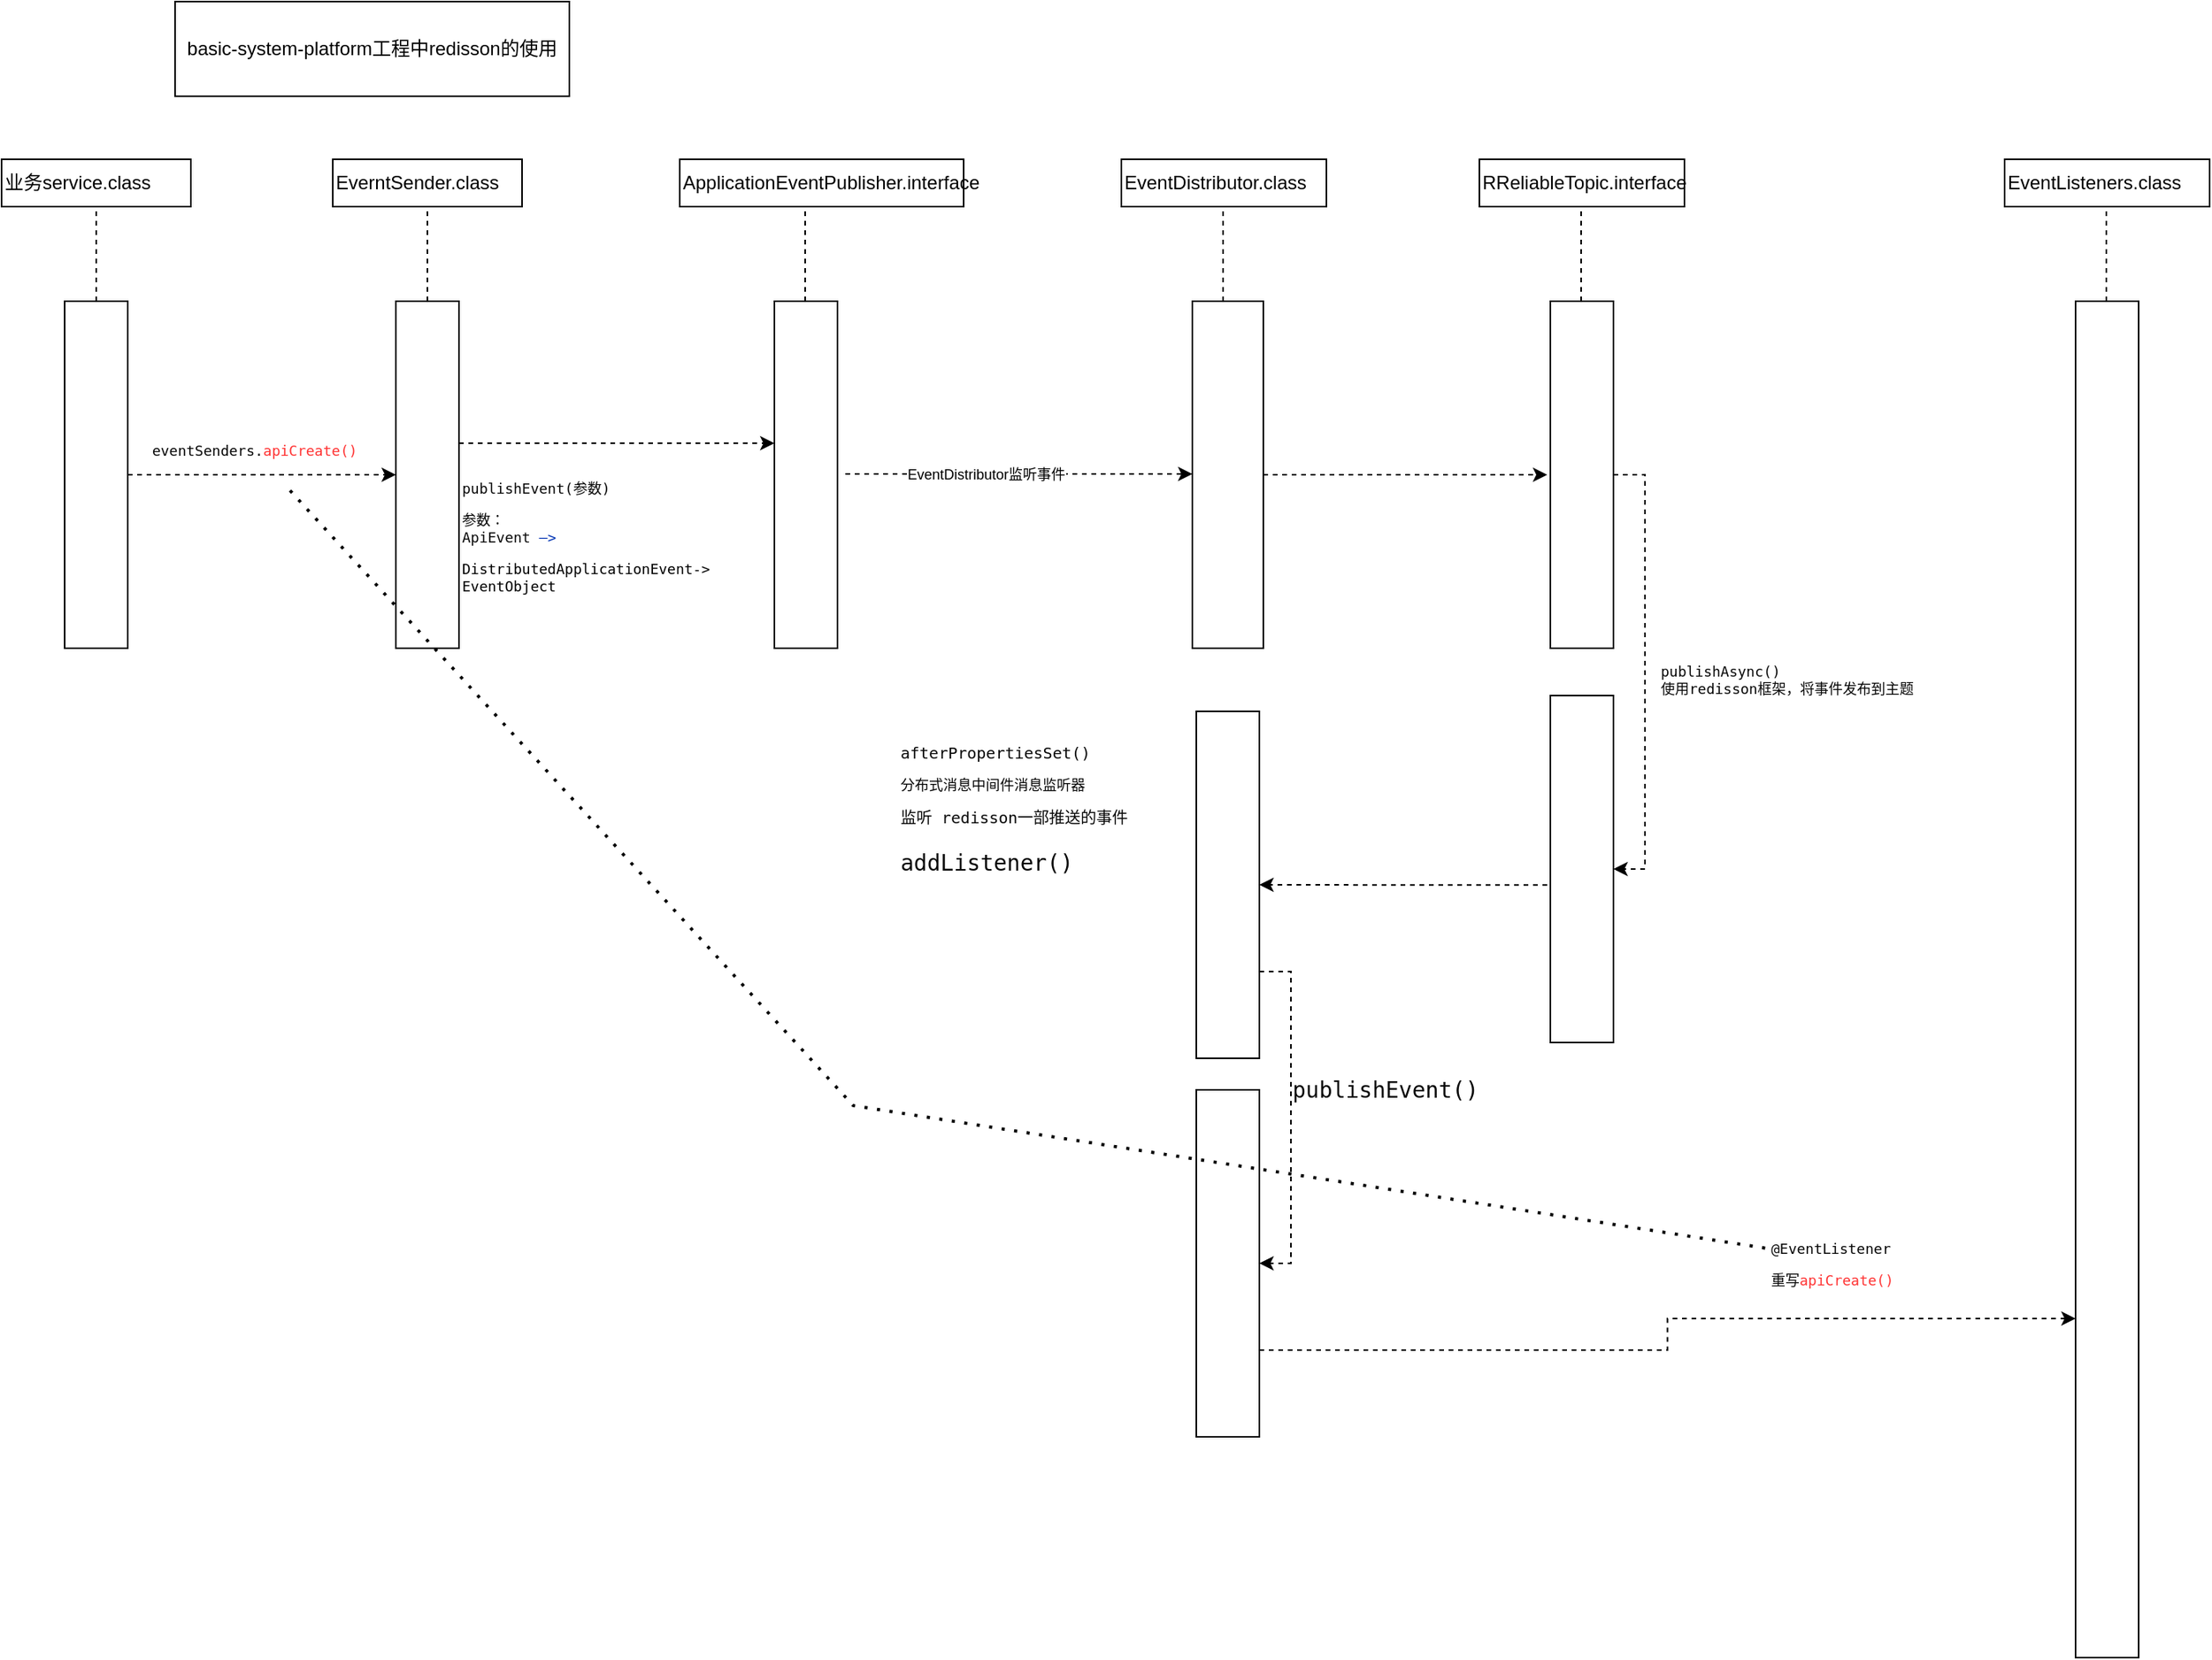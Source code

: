 <mxfile version="20.8.5" type="github">
  <diagram id="lzR9WTqNMokMjlMZCket" name="第 1 页">
    <mxGraphModel dx="2327" dy="784" grid="1" gridSize="10" guides="1" tooltips="1" connect="1" arrows="1" fold="1" page="1" pageScale="1" pageWidth="827" pageHeight="1169" math="0" shadow="0">
      <root>
        <mxCell id="0" />
        <mxCell id="1" parent="0" />
        <mxCell id="b4XzP5kvtJkdpVzACAJ3-1" value="basic-system-platform工程中redisson的使用" style="rounded=0;whiteSpace=wrap;html=1;" parent="1" vertex="1">
          <mxGeometry width="250" height="60" as="geometry" />
        </mxCell>
        <mxCell id="b4XzP5kvtJkdpVzACAJ3-2" value="EverntSender.class" style="rounded=0;whiteSpace=wrap;html=1;align=left;" parent="1" vertex="1">
          <mxGeometry x="100" y="100" width="120" height="30" as="geometry" />
        </mxCell>
        <mxCell id="K12D8q6yLpKOAg62nF1a-1" value="ApplicationEventPublisher.interface" style="rounded=0;whiteSpace=wrap;html=1;align=left;" vertex="1" parent="1">
          <mxGeometry x="320" y="100" width="180" height="30" as="geometry" />
        </mxCell>
        <mxCell id="K12D8q6yLpKOAg62nF1a-2" value="&lt;pre style=&quot;background-color:#ffffff;color:#080808;font-family:&#39;JetBrains Mono&#39;,monospace;font-size:13.5pt;&quot;&gt;&lt;br&gt;&lt;/pre&gt;" style="rounded=0;whiteSpace=wrap;html=1;" vertex="1" parent="1">
          <mxGeometry x="140" y="190" width="40" height="220" as="geometry" />
        </mxCell>
        <mxCell id="K12D8q6yLpKOAg62nF1a-3" value="" style="endArrow=none;dashed=1;html=1;rounded=0;entryX=0.5;entryY=1;entryDx=0;entryDy=0;" edge="1" parent="1" source="K12D8q6yLpKOAg62nF1a-2" target="b4XzP5kvtJkdpVzACAJ3-2">
          <mxGeometry width="50" height="50" relative="1" as="geometry">
            <mxPoint x="390" y="300" as="sourcePoint" />
            <mxPoint x="440" y="250" as="targetPoint" />
          </mxGeometry>
        </mxCell>
        <mxCell id="K12D8q6yLpKOAg62nF1a-5" value="" style="rounded=0;whiteSpace=wrap;html=1;" vertex="1" parent="1">
          <mxGeometry x="380" y="190" width="40" height="220" as="geometry" />
        </mxCell>
        <mxCell id="K12D8q6yLpKOAg62nF1a-8" value="" style="endArrow=classic;html=1;rounded=0;exitX=1;exitY=0.409;exitDx=0;exitDy=0;exitPerimeter=0;dashed=1;" edge="1" parent="1" source="K12D8q6yLpKOAg62nF1a-2">
          <mxGeometry width="50" height="50" relative="1" as="geometry">
            <mxPoint x="390" y="240" as="sourcePoint" />
            <mxPoint x="380" y="280" as="targetPoint" />
            <Array as="points">
              <mxPoint x="320" y="280" />
              <mxPoint x="370" y="280" />
            </Array>
          </mxGeometry>
        </mxCell>
        <mxCell id="K12D8q6yLpKOAg62nF1a-10" value="EventDistributor.class" style="rounded=0;whiteSpace=wrap;html=1;align=left;" vertex="1" parent="1">
          <mxGeometry x="600" y="100" width="130" height="30" as="geometry" />
        </mxCell>
        <mxCell id="K12D8q6yLpKOAg62nF1a-11" value="" style="endArrow=classic;html=1;rounded=0;exitX=1;exitY=0.409;exitDx=0;exitDy=0;exitPerimeter=0;dashed=1;" edge="1" parent="1">
          <mxGeometry width="50" height="50" relative="1" as="geometry">
            <mxPoint x="425" y="299.5" as="sourcePoint" />
            <mxPoint x="645" y="299.5" as="targetPoint" />
            <Array as="points">
              <mxPoint x="645" y="299.5" />
            </Array>
          </mxGeometry>
        </mxCell>
        <mxCell id="K12D8q6yLpKOAg62nF1a-12" value="EventDistributor监听事件" style="edgeLabel;html=1;align=center;verticalAlign=middle;resizable=0;points=[];fontSize=9;" vertex="1" connectable="0" parent="K12D8q6yLpKOAg62nF1a-11">
          <mxGeometry x="-0.196" relative="1" as="geometry">
            <mxPoint as="offset" />
          </mxGeometry>
        </mxCell>
        <mxCell id="K12D8q6yLpKOAg62nF1a-20" style="edgeStyle=orthogonalEdgeStyle;rounded=0;orthogonalLoop=1;jettySize=auto;html=1;exitX=1;exitY=0.5;exitDx=0;exitDy=0;dashed=1;fontSize=9;" edge="1" parent="1" source="K12D8q6yLpKOAg62nF1a-15">
          <mxGeometry relative="1" as="geometry">
            <mxPoint x="870" y="300" as="targetPoint" />
          </mxGeometry>
        </mxCell>
        <mxCell id="K12D8q6yLpKOAg62nF1a-15" value="" style="rounded=0;whiteSpace=wrap;html=1;" vertex="1" parent="1">
          <mxGeometry x="645" y="190" width="45" height="220" as="geometry" />
        </mxCell>
        <mxCell id="K12D8q6yLpKOAg62nF1a-16" value="" style="endArrow=none;dashed=1;html=1;rounded=0;entryX=0.5;entryY=1;entryDx=0;entryDy=0;" edge="1" parent="1">
          <mxGeometry width="50" height="50" relative="1" as="geometry">
            <mxPoint x="664.5" y="190" as="sourcePoint" />
            <mxPoint x="664.5" y="130" as="targetPoint" />
          </mxGeometry>
        </mxCell>
        <mxCell id="K12D8q6yLpKOAg62nF1a-17" value="RReliableTopic.interface" style="rounded=0;whiteSpace=wrap;html=1;align=left;" vertex="1" parent="1">
          <mxGeometry x="827" y="100" width="130" height="30" as="geometry" />
        </mxCell>
        <mxCell id="K12D8q6yLpKOAg62nF1a-22" style="edgeStyle=orthogonalEdgeStyle;rounded=0;orthogonalLoop=1;jettySize=auto;html=1;exitX=1;exitY=0.5;exitDx=0;exitDy=0;dashed=1;fontSize=9;entryX=1;entryY=0.5;entryDx=0;entryDy=0;" edge="1" parent="1" source="K12D8q6yLpKOAg62nF1a-18" target="K12D8q6yLpKOAg62nF1a-23">
          <mxGeometry relative="1" as="geometry">
            <mxPoint x="940" y="530" as="targetPoint" />
          </mxGeometry>
        </mxCell>
        <mxCell id="K12D8q6yLpKOAg62nF1a-18" value="" style="rounded=0;whiteSpace=wrap;html=1;" vertex="1" parent="1">
          <mxGeometry x="872" y="190" width="40" height="220" as="geometry" />
        </mxCell>
        <mxCell id="K12D8q6yLpKOAg62nF1a-19" value="" style="endArrow=none;dashed=1;html=1;rounded=0;entryX=0.5;entryY=1;entryDx=0;entryDy=0;" edge="1" parent="1">
          <mxGeometry width="50" height="50" relative="1" as="geometry">
            <mxPoint x="891.5" y="190" as="sourcePoint" />
            <mxPoint x="891.5" y="130" as="targetPoint" />
          </mxGeometry>
        </mxCell>
        <mxCell id="K12D8q6yLpKOAg62nF1a-23" value="" style="rounded=0;whiteSpace=wrap;html=1;" vertex="1" parent="1">
          <mxGeometry x="872" y="440" width="40" height="220" as="geometry" />
        </mxCell>
        <mxCell id="K12D8q6yLpKOAg62nF1a-25" value="&lt;pre style=&quot;background-color: rgb(255, 255, 255); color: rgb(8, 8, 8); font-family: &amp;quot;JetBrains Mono&amp;quot;, monospace; font-size: 9px;&quot;&gt;publishAsync()&lt;br/&gt;使用redisson框架，将事件发布到主题&lt;/pre&gt;" style="text;html=1;align=left;verticalAlign=middle;resizable=0;points=[];autosize=1;strokeColor=none;fillColor=none;fontSize=9;" vertex="1" parent="1">
          <mxGeometry x="940" y="400" width="240" height="60" as="geometry" />
        </mxCell>
        <mxCell id="K12D8q6yLpKOAg62nF1a-27" value="" style="endArrow=none;dashed=1;html=1;rounded=0;entryX=0.5;entryY=1;entryDx=0;entryDy=0;" edge="1" parent="1">
          <mxGeometry width="50" height="50" relative="1" as="geometry">
            <mxPoint x="399.5" y="190" as="sourcePoint" />
            <mxPoint x="399.5" y="130" as="targetPoint" />
          </mxGeometry>
        </mxCell>
        <mxCell id="K12D8q6yLpKOAg62nF1a-28" value="" style="rounded=0;whiteSpace=wrap;html=1;" vertex="1" parent="1">
          <mxGeometry x="647.5" y="450" width="40" height="220" as="geometry" />
        </mxCell>
        <mxCell id="K12D8q6yLpKOAg62nF1a-29" style="edgeStyle=orthogonalEdgeStyle;rounded=0;orthogonalLoop=1;jettySize=auto;html=1;exitX=-0.05;exitY=0.546;exitDx=0;exitDy=0;dashed=1;fontSize=9;entryX=1;entryY=0.5;entryDx=0;entryDy=0;exitPerimeter=0;" edge="1" parent="1" source="K12D8q6yLpKOAg62nF1a-23" target="K12D8q6yLpKOAg62nF1a-28">
          <mxGeometry relative="1" as="geometry">
            <mxPoint x="930" y="850" as="targetPoint" />
            <mxPoint x="930" y="600" as="sourcePoint" />
          </mxGeometry>
        </mxCell>
        <mxCell id="K12D8q6yLpKOAg62nF1a-30" value="&lt;pre style=&quot;background-color: rgb(255, 255, 255); color: rgb(8, 8, 8); font-family: &amp;quot;JetBrains Mono&amp;quot;, monospace;&quot;&gt;&lt;font size=&quot;1&quot;&gt;afterPropertiesSet()&lt;br&gt;&lt;/font&gt;&lt;pre style=&quot;font-family: 宋体, monospace;&quot;&gt;&lt;font style=&quot;font-size: 9px;&quot;&gt;分布式消息中间件消息监听器&lt;/font&gt;&lt;/pre&gt;&lt;font size=&quot;1&quot;&gt;&lt;div style=&quot;&quot;&gt;监听 redisson一部推送的事件&lt;br&gt;&lt;pre style=&quot;font-family: &amp;quot;JetBrains Mono&amp;quot;, monospace; font-size: 10.5pt;&quot;&gt;addListener()&lt;/pre&gt;&lt;/div&gt;&lt;/font&gt;&lt;/pre&gt;" style="text;html=1;align=left;verticalAlign=middle;resizable=0;points=[];autosize=1;strokeColor=none;fillColor=none;fontSize=9;" vertex="1" parent="1">
          <mxGeometry x="457.5" y="450" width="200" height="130" as="geometry" />
        </mxCell>
        <mxCell id="K12D8q6yLpKOAg62nF1a-35" style="edgeStyle=orthogonalEdgeStyle;rounded=0;orthogonalLoop=1;jettySize=auto;html=1;exitX=1;exitY=0.75;exitDx=0;exitDy=0;dashed=1;fontSize=9;entryX=0;entryY=0.75;entryDx=0;entryDy=0;" edge="1" parent="1" source="K12D8q6yLpKOAg62nF1a-31" target="K12D8q6yLpKOAg62nF1a-37">
          <mxGeometry relative="1" as="geometry">
            <mxPoint x="1210" y="855" as="targetPoint" />
          </mxGeometry>
        </mxCell>
        <mxCell id="K12D8q6yLpKOAg62nF1a-31" value="" style="rounded=0;whiteSpace=wrap;html=1;" vertex="1" parent="1">
          <mxGeometry x="647.5" y="690" width="40" height="220" as="geometry" />
        </mxCell>
        <mxCell id="K12D8q6yLpKOAg62nF1a-32" style="edgeStyle=orthogonalEdgeStyle;rounded=0;orthogonalLoop=1;jettySize=auto;html=1;exitX=1;exitY=0.75;exitDx=0;exitDy=0;dashed=1;fontSize=9;entryX=1;entryY=0.5;entryDx=0;entryDy=0;" edge="1" parent="1" source="K12D8q6yLpKOAg62nF1a-28" target="K12D8q6yLpKOAg62nF1a-31">
          <mxGeometry relative="1" as="geometry">
            <mxPoint x="930" y="1045" as="targetPoint" />
            <mxPoint x="930" y="850" as="sourcePoint" />
          </mxGeometry>
        </mxCell>
        <mxCell id="K12D8q6yLpKOAg62nF1a-34" value="&lt;pre style=&quot;background-color:#ffffff;color:#080808;font-family:&#39;JetBrains Mono&#39;,monospace;font-size:10.5pt;&quot;&gt;publishEvent()&lt;/pre&gt;" style="text;html=1;align=center;verticalAlign=middle;resizable=0;points=[];autosize=1;strokeColor=none;fillColor=none;fontSize=9;" vertex="1" parent="1">
          <mxGeometry x="707" y="660" width="120" height="60" as="geometry" />
        </mxCell>
        <mxCell id="K12D8q6yLpKOAg62nF1a-36" value="EventListeners.class" style="rounded=0;whiteSpace=wrap;html=1;align=left;" vertex="1" parent="1">
          <mxGeometry x="1160" y="100" width="130" height="30" as="geometry" />
        </mxCell>
        <mxCell id="K12D8q6yLpKOAg62nF1a-37" value="" style="rounded=0;whiteSpace=wrap;html=1;" vertex="1" parent="1">
          <mxGeometry x="1205" y="190" width="40" height="860" as="geometry" />
        </mxCell>
        <mxCell id="K12D8q6yLpKOAg62nF1a-38" value="" style="endArrow=none;dashed=1;html=1;rounded=0;entryX=0.5;entryY=1;entryDx=0;entryDy=0;" edge="1" parent="1">
          <mxGeometry width="50" height="50" relative="1" as="geometry">
            <mxPoint x="1224.5" y="190" as="sourcePoint" />
            <mxPoint x="1224.5" y="130" as="targetPoint" />
          </mxGeometry>
        </mxCell>
        <mxCell id="K12D8q6yLpKOAg62nF1a-41" value="&lt;pre style=&quot;border-color: var(--border-color); font-family: &amp;quot;JetBrains Mono&amp;quot;, monospace; font-size: 9px;&quot;&gt;&lt;font color=&quot;#080808&quot;&gt;publishEvent(参数)&lt;/font&gt;&lt;font size=&quot;1&quot; color=&quot;#080808&quot;&gt;&lt;br style=&quot;font-size: 9px;&quot;&gt;&lt;/font&gt;&lt;pre style=&quot;background-color: rgb(255, 255, 255); font-family: &amp;quot;JetBrains Mono&amp;quot;, monospace; font-size: 9px;&quot;&gt;&lt;font color=&quot;#080808&quot;&gt;参数：&lt;br/&gt;ApiEvent &lt;/font&gt;&lt;font color=&quot;#0033b3&quot;&gt;—&amp;gt;&lt;/font&gt;&lt;/pre&gt;&lt;pre style=&quot;background-color: rgb(255, 255, 255); font-family: &amp;quot;JetBrains Mono&amp;quot;, monospace; font-size: 9px;&quot;&gt;&lt;span style=&quot;color: rgb(0, 0, 0); font-size: 9px;&quot;&gt;DistributedApplicationEvent-&amp;gt;&lt;br&gt;EventObject&lt;/span&gt;&lt;/pre&gt;&lt;font size=&quot;1&quot; color=&quot;#080808&quot;&gt;&lt;br style=&quot;font-size: 9px;&quot;&gt;&lt;/font&gt;&lt;/pre&gt;" style="text;html=1;align=left;verticalAlign=middle;resizable=0;points=[];autosize=1;strokeColor=none;fillColor=none;fontSize=9;" vertex="1" parent="1">
          <mxGeometry x="180" y="280" width="210" height="140" as="geometry" />
        </mxCell>
        <mxCell id="K12D8q6yLpKOAg62nF1a-43" value="业务service.class" style="rounded=0;whiteSpace=wrap;html=1;align=left;" vertex="1" parent="1">
          <mxGeometry x="-110" y="100" width="120" height="30" as="geometry" />
        </mxCell>
        <mxCell id="K12D8q6yLpKOAg62nF1a-46" style="edgeStyle=orthogonalEdgeStyle;rounded=0;orthogonalLoop=1;jettySize=auto;html=1;exitX=1;exitY=0.5;exitDx=0;exitDy=0;entryX=0;entryY=0.5;entryDx=0;entryDy=0;dashed=1;fontSize=9;" edge="1" parent="1" source="K12D8q6yLpKOAg62nF1a-44" target="K12D8q6yLpKOAg62nF1a-2">
          <mxGeometry relative="1" as="geometry" />
        </mxCell>
        <mxCell id="K12D8q6yLpKOAg62nF1a-44" value="&lt;pre style=&quot;background-color:#ffffff;color:#080808;font-family:&#39;JetBrains Mono&#39;,monospace;font-size:13.5pt;&quot;&gt;&lt;br&gt;&lt;/pre&gt;" style="rounded=0;whiteSpace=wrap;html=1;" vertex="1" parent="1">
          <mxGeometry x="-70" y="190" width="40" height="220" as="geometry" />
        </mxCell>
        <mxCell id="K12D8q6yLpKOAg62nF1a-45" value="" style="endArrow=none;dashed=1;html=1;rounded=0;entryX=0.5;entryY=1;entryDx=0;entryDy=0;" edge="1" parent="1" source="K12D8q6yLpKOAg62nF1a-44" target="K12D8q6yLpKOAg62nF1a-43">
          <mxGeometry width="50" height="50" relative="1" as="geometry">
            <mxPoint x="180" y="300" as="sourcePoint" />
            <mxPoint x="230" y="250" as="targetPoint" />
          </mxGeometry>
        </mxCell>
        <mxCell id="K12D8q6yLpKOAg62nF1a-47" value="&lt;pre style=&quot;background-color: rgb(255, 255, 255); font-family: &amp;quot;JetBrains Mono&amp;quot;, monospace; font-size: 9px;&quot;&gt;&lt;span style=&quot;color: rgb(8, 8, 8);&quot;&gt;eventSenders.&lt;/span&gt;&lt;font color=&quot;#ff3333&quot;&gt;apiCreate()&lt;/font&gt;&lt;/pre&gt;" style="text;html=1;align=center;verticalAlign=middle;resizable=0;points=[];autosize=1;strokeColor=none;fillColor=none;fontSize=9;" vertex="1" parent="1">
          <mxGeometry x="-40" y="260" width="180" height="50" as="geometry" />
        </mxCell>
        <mxCell id="K12D8q6yLpKOAg62nF1a-48" value="&lt;pre style=&quot;background-color: rgb(255, 255, 255); font-family: &amp;quot;JetBrains Mono&amp;quot;, monospace; font-size: 9px;&quot;&gt;&lt;font color=&quot;#080808&quot;&gt;@EventListener&lt;/font&gt;&lt;font size=&quot;1&quot; color=&quot;#080808&quot;&gt;&lt;br style=&quot;font-size: 9px;&quot;&gt;&lt;/font&gt;&lt;pre style=&quot;font-family: &amp;quot;JetBrains Mono&amp;quot;, monospace; font-size: 9px;&quot;&gt;&lt;font color=&quot;#080808&quot;&gt;重写&lt;/font&gt;apiCreate()&lt;/pre&gt;&lt;/pre&gt;" style="text;html=1;align=left;verticalAlign=middle;resizable=0;points=[];autosize=1;strokeColor=none;fillColor=none;fontSize=9;fontColor=#FF3333;" vertex="1" parent="1">
          <mxGeometry x="1010" y="765" width="120" height="70" as="geometry" />
        </mxCell>
        <mxCell id="K12D8q6yLpKOAg62nF1a-49" value="" style="endArrow=none;dashed=1;html=1;dashPattern=1 3;strokeWidth=2;rounded=0;fontSize=9;fontColor=#FF3333;" edge="1" parent="1" source="K12D8q6yLpKOAg62nF1a-47" target="K12D8q6yLpKOAg62nF1a-48">
          <mxGeometry width="50" height="50" relative="1" as="geometry">
            <mxPoint x="700" y="580" as="sourcePoint" />
            <mxPoint x="750" y="530" as="targetPoint" />
            <Array as="points">
              <mxPoint x="430" y="700" />
            </Array>
          </mxGeometry>
        </mxCell>
      </root>
    </mxGraphModel>
  </diagram>
</mxfile>
